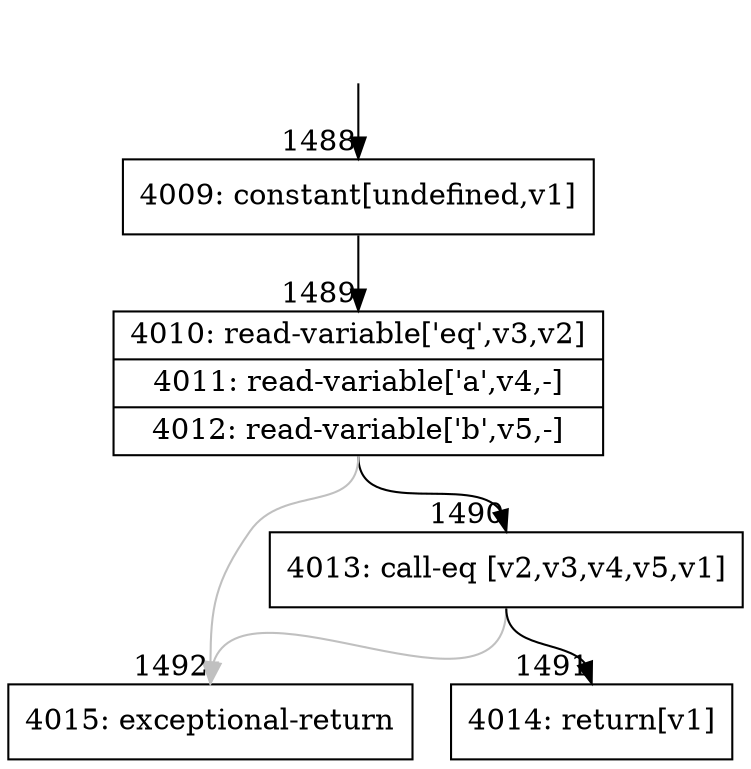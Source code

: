 digraph {
rankdir="TD"
BB_entry119[shape=none,label=""];
BB_entry119 -> BB1488 [tailport=s, headport=n, headlabel="    1488"]
BB1488 [shape=record label="{4009: constant[undefined,v1]}" ] 
BB1488 -> BB1489 [tailport=s, headport=n, headlabel="      1489"]
BB1489 [shape=record label="{4010: read-variable['eq',v3,v2]|4011: read-variable['a',v4,-]|4012: read-variable['b',v5,-]}" ] 
BB1489 -> BB1490 [tailport=s, headport=n, headlabel="      1490"]
BB1489 -> BB1492 [tailport=s, headport=n, color=gray, headlabel="      1492"]
BB1490 [shape=record label="{4013: call-eq [v2,v3,v4,v5,v1]}" ] 
BB1490 -> BB1491 [tailport=s, headport=n, headlabel="      1491"]
BB1490 -> BB1492 [tailport=s, headport=n, color=gray]
BB1491 [shape=record label="{4014: return[v1]}" ] 
BB1492 [shape=record label="{4015: exceptional-return}" ] 
//#$~ 1189
}
